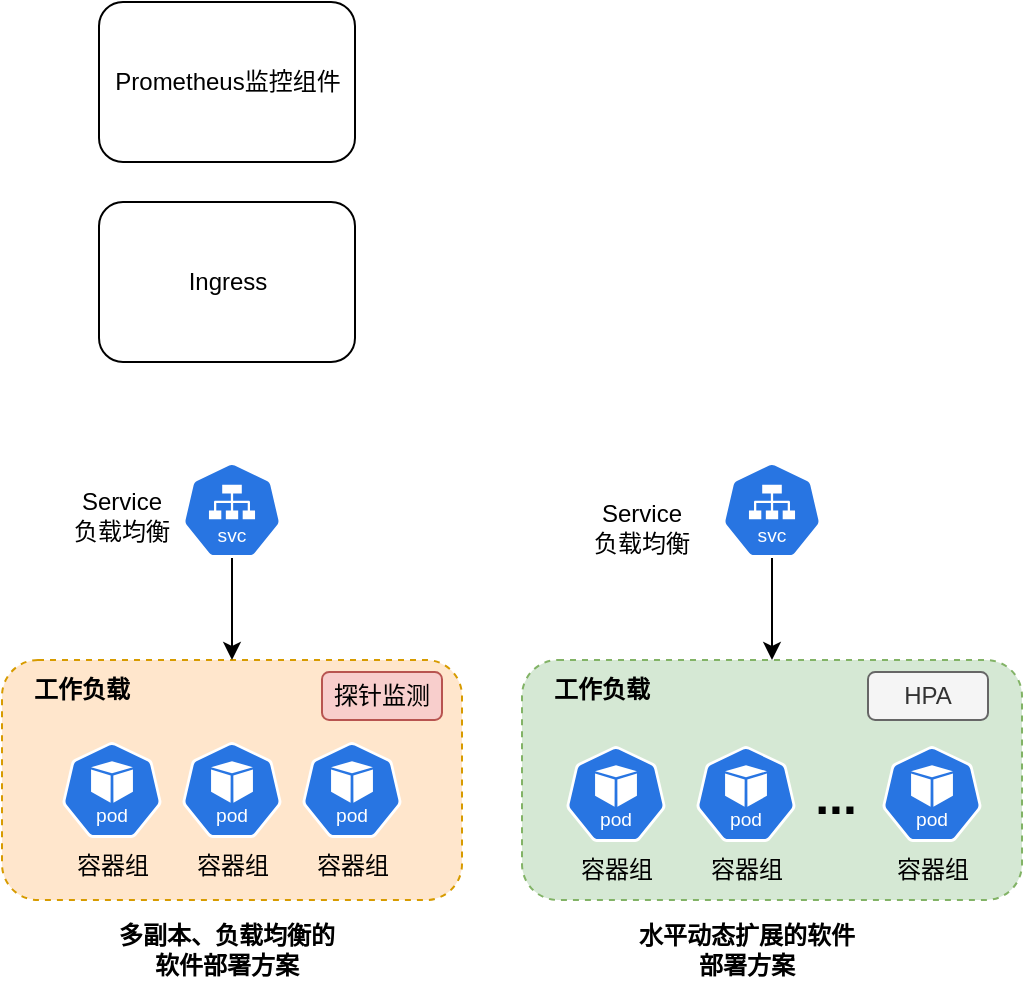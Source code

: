 <mxfile version="24.4.14" type="github">
  <diagram name="第 1 页" id="JDVTVyS_mM1xhRYmOyq-">
    <mxGraphModel dx="1195" dy="615" grid="1" gridSize="10" guides="1" tooltips="1" connect="1" arrows="1" fold="1" page="1" pageScale="1" pageWidth="1169" pageHeight="827" math="0" shadow="0">
      <root>
        <mxCell id="0" />
        <mxCell id="1" parent="0" />
        <mxCell id="ctL0CWL5VPLT_HYPr2nh-5" value="" style="rounded=1;whiteSpace=wrap;html=1;fillColor=#ffe6cc;strokeColor=#d79b00;gradientColor=none;dashed=1;" vertex="1" parent="1">
          <mxGeometry x="180" y="479" width="230" height="120" as="geometry" />
        </mxCell>
        <mxCell id="ctL0CWL5VPLT_HYPr2nh-6" value="工作负载" style="text;html=1;align=center;verticalAlign=middle;whiteSpace=wrap;rounded=0;fontStyle=1" vertex="1" parent="1">
          <mxGeometry x="190" y="479" width="60" height="30" as="geometry" />
        </mxCell>
        <mxCell id="ctL0CWL5VPLT_HYPr2nh-7" value="容器组" style="aspect=fixed;sketch=0;html=1;dashed=0;whitespace=wrap;verticalLabelPosition=bottom;verticalAlign=top;fillColor=#2875E2;strokeColor=#ffffff;points=[[0.005,0.63,0],[0.1,0.2,0],[0.9,0.2,0],[0.5,0,0],[0.995,0.63,0],[0.72,0.99,0],[0.5,1,0],[0.28,0.99,0]];shape=mxgraph.kubernetes.icon2;kubernetesLabel=1;prIcon=pod" vertex="1" parent="1">
          <mxGeometry x="210" y="520" width="50" height="48" as="geometry" />
        </mxCell>
        <mxCell id="ctL0CWL5VPLT_HYPr2nh-8" value="容器组" style="aspect=fixed;sketch=0;html=1;dashed=0;whitespace=wrap;verticalLabelPosition=bottom;verticalAlign=top;fillColor=#2875E2;strokeColor=#ffffff;points=[[0.005,0.63,0],[0.1,0.2,0],[0.9,0.2,0],[0.5,0,0],[0.995,0.63,0],[0.72,0.99,0],[0.5,1,0],[0.28,0.99,0]];shape=mxgraph.kubernetes.icon2;kubernetesLabel=1;prIcon=pod" vertex="1" parent="1">
          <mxGeometry x="270" y="520" width="50" height="48" as="geometry" />
        </mxCell>
        <mxCell id="ctL0CWL5VPLT_HYPr2nh-9" value="容器组" style="aspect=fixed;sketch=0;html=1;dashed=0;whitespace=wrap;verticalLabelPosition=bottom;verticalAlign=top;fillColor=#2875E2;strokeColor=#ffffff;points=[[0.005,0.63,0],[0.1,0.2,0],[0.9,0.2,0],[0.5,0,0],[0.995,0.63,0],[0.72,0.99,0],[0.5,1,0],[0.28,0.99,0]];shape=mxgraph.kubernetes.icon2;kubernetesLabel=1;prIcon=pod" vertex="1" parent="1">
          <mxGeometry x="330" y="520" width="50" height="48" as="geometry" />
        </mxCell>
        <mxCell id="ctL0CWL5VPLT_HYPr2nh-11" style="edgeStyle=orthogonalEdgeStyle;rounded=0;orthogonalLoop=1;jettySize=auto;html=1;exitX=0.5;exitY=1;exitDx=0;exitDy=0;exitPerimeter=0;entryX=0.5;entryY=0;entryDx=0;entryDy=0;" edge="1" parent="1" source="ctL0CWL5VPLT_HYPr2nh-10" target="ctL0CWL5VPLT_HYPr2nh-5">
          <mxGeometry relative="1" as="geometry" />
        </mxCell>
        <mxCell id="ctL0CWL5VPLT_HYPr2nh-10" value="" style="aspect=fixed;sketch=0;html=1;dashed=0;whitespace=wrap;verticalLabelPosition=bottom;verticalAlign=top;fillColor=#2875E2;strokeColor=#ffffff;points=[[0.005,0.63,0],[0.1,0.2,0],[0.9,0.2,0],[0.5,0,0],[0.995,0.63,0],[0.72,0.99,0],[0.5,1,0],[0.28,0.99,0]];shape=mxgraph.kubernetes.icon2;kubernetesLabel=1;prIcon=svc" vertex="1" parent="1">
          <mxGeometry x="270" y="380" width="50" height="48" as="geometry" />
        </mxCell>
        <mxCell id="ctL0CWL5VPLT_HYPr2nh-13" value="&lt;span style=&quot;text-wrap: nowrap;&quot;&gt;Service&lt;/span&gt;&lt;br style=&quot;text-wrap: nowrap;&quot;&gt;&lt;span style=&quot;text-wrap: nowrap;&quot;&gt;负载均衡&lt;/span&gt;" style="text;html=1;align=center;verticalAlign=middle;whiteSpace=wrap;rounded=0;" vertex="1" parent="1">
          <mxGeometry x="210" y="392" width="60" height="30" as="geometry" />
        </mxCell>
        <mxCell id="ctL0CWL5VPLT_HYPr2nh-14" value="多副本、负载均衡的软件部署方案" style="text;html=1;align=center;verticalAlign=middle;whiteSpace=wrap;rounded=0;fontStyle=1" vertex="1" parent="1">
          <mxGeometry x="235" y="609" width="115" height="30" as="geometry" />
        </mxCell>
        <mxCell id="ctL0CWL5VPLT_HYPr2nh-24" value="探针监测" style="rounded=1;whiteSpace=wrap;html=1;fillColor=#f8cecc;strokeColor=#b85450;" vertex="1" parent="1">
          <mxGeometry x="340" y="485" width="60" height="24" as="geometry" />
        </mxCell>
        <mxCell id="ctL0CWL5VPLT_HYPr2nh-25" value="" style="rounded=1;whiteSpace=wrap;html=1;fillColor=#d5e8d4;strokeColor=#82b366;dashed=1;" vertex="1" parent="1">
          <mxGeometry x="440" y="479" width="250" height="120" as="geometry" />
        </mxCell>
        <mxCell id="ctL0CWL5VPLT_HYPr2nh-26" value="工作负载" style="text;html=1;align=center;verticalAlign=middle;whiteSpace=wrap;rounded=0;fontStyle=1" vertex="1" parent="1">
          <mxGeometry x="450" y="479" width="60" height="30" as="geometry" />
        </mxCell>
        <mxCell id="ctL0CWL5VPLT_HYPr2nh-27" value="容器组" style="aspect=fixed;sketch=0;html=1;dashed=0;whitespace=wrap;verticalLabelPosition=bottom;verticalAlign=top;fillColor=#2875E2;strokeColor=#ffffff;points=[[0.005,0.63,0],[0.1,0.2,0],[0.9,0.2,0],[0.5,0,0],[0.995,0.63,0],[0.72,0.99,0],[0.5,1,0],[0.28,0.99,0]];shape=mxgraph.kubernetes.icon2;kubernetesLabel=1;prIcon=pod" vertex="1" parent="1">
          <mxGeometry x="462" y="522" width="50" height="48" as="geometry" />
        </mxCell>
        <mxCell id="ctL0CWL5VPLT_HYPr2nh-28" value="容器组" style="aspect=fixed;sketch=0;html=1;dashed=0;whitespace=wrap;verticalLabelPosition=bottom;verticalAlign=top;fillColor=#2875E2;strokeColor=#ffffff;points=[[0.005,0.63,0],[0.1,0.2,0],[0.9,0.2,0],[0.5,0,0],[0.995,0.63,0],[0.72,0.99,0],[0.5,1,0],[0.28,0.99,0]];shape=mxgraph.kubernetes.icon2;kubernetesLabel=1;prIcon=pod" vertex="1" parent="1">
          <mxGeometry x="527" y="522" width="50" height="48" as="geometry" />
        </mxCell>
        <mxCell id="ctL0CWL5VPLT_HYPr2nh-29" value="容器组" style="aspect=fixed;sketch=0;html=1;dashed=0;whitespace=wrap;verticalLabelPosition=bottom;verticalAlign=top;fillColor=#2875E2;strokeColor=#ffffff;points=[[0.005,0.63,0],[0.1,0.2,0],[0.9,0.2,0],[0.5,0,0],[0.995,0.63,0],[0.72,0.99,0],[0.5,1,0],[0.28,0.99,0]];shape=mxgraph.kubernetes.icon2;kubernetesLabel=1;prIcon=pod" vertex="1" parent="1">
          <mxGeometry x="620" y="522" width="50" height="48" as="geometry" />
        </mxCell>
        <mxCell id="ctL0CWL5VPLT_HYPr2nh-30" style="edgeStyle=orthogonalEdgeStyle;rounded=0;orthogonalLoop=1;jettySize=auto;html=1;exitX=0.5;exitY=1;exitDx=0;exitDy=0;exitPerimeter=0;entryX=0.5;entryY=0;entryDx=0;entryDy=0;" edge="1" parent="1" source="ctL0CWL5VPLT_HYPr2nh-31" target="ctL0CWL5VPLT_HYPr2nh-25">
          <mxGeometry relative="1" as="geometry" />
        </mxCell>
        <mxCell id="ctL0CWL5VPLT_HYPr2nh-31" value="" style="aspect=fixed;sketch=0;html=1;dashed=0;whitespace=wrap;verticalLabelPosition=bottom;verticalAlign=top;fillColor=#2875E2;strokeColor=#ffffff;points=[[0.005,0.63,0],[0.1,0.2,0],[0.9,0.2,0],[0.5,0,0],[0.995,0.63,0],[0.72,0.99,0],[0.5,1,0],[0.28,0.99,0]];shape=mxgraph.kubernetes.icon2;kubernetesLabel=1;prIcon=svc" vertex="1" parent="1">
          <mxGeometry x="540" y="380" width="50" height="48" as="geometry" />
        </mxCell>
        <mxCell id="ctL0CWL5VPLT_HYPr2nh-32" value="&lt;span style=&quot;text-wrap: nowrap;&quot;&gt;Service&lt;/span&gt;&lt;br style=&quot;text-wrap: nowrap;&quot;&gt;&lt;span style=&quot;text-wrap: nowrap;&quot;&gt;负载均衡&lt;/span&gt;" style="text;html=1;align=center;verticalAlign=middle;whiteSpace=wrap;rounded=0;" vertex="1" parent="1">
          <mxGeometry x="470" y="398" width="60" height="30" as="geometry" />
        </mxCell>
        <mxCell id="ctL0CWL5VPLT_HYPr2nh-33" value="水平动态扩展的软件部署方案" style="text;html=1;align=center;verticalAlign=middle;whiteSpace=wrap;rounded=0;fontStyle=1" vertex="1" parent="1">
          <mxGeometry x="495" y="609" width="115" height="30" as="geometry" />
        </mxCell>
        <mxCell id="ctL0CWL5VPLT_HYPr2nh-34" value="HPA" style="rounded=1;whiteSpace=wrap;html=1;fillColor=#f5f5f5;strokeColor=#666666;fontColor=#333333;" vertex="1" parent="1">
          <mxGeometry x="613" y="485" width="60" height="24" as="geometry" />
        </mxCell>
        <mxCell id="ctL0CWL5VPLT_HYPr2nh-35" value="&lt;font style=&quot;font-size: 25px;&quot;&gt;...&lt;/font&gt;" style="text;html=1;align=center;verticalAlign=middle;whiteSpace=wrap;rounded=0;fontStyle=1;fontSize=25;" vertex="1" parent="1">
          <mxGeometry x="567" y="531" width="60" height="30" as="geometry" />
        </mxCell>
        <mxCell id="ctL0CWL5VPLT_HYPr2nh-37" value="Ingress" style="rounded=1;whiteSpace=wrap;html=1;" vertex="1" parent="1">
          <mxGeometry x="228.5" y="250" width="128" height="80" as="geometry" />
        </mxCell>
        <mxCell id="ctL0CWL5VPLT_HYPr2nh-38" value="Prometheus监控组件" style="rounded=1;whiteSpace=wrap;html=1;" vertex="1" parent="1">
          <mxGeometry x="228.5" y="150" width="128" height="80" as="geometry" />
        </mxCell>
      </root>
    </mxGraphModel>
  </diagram>
</mxfile>
